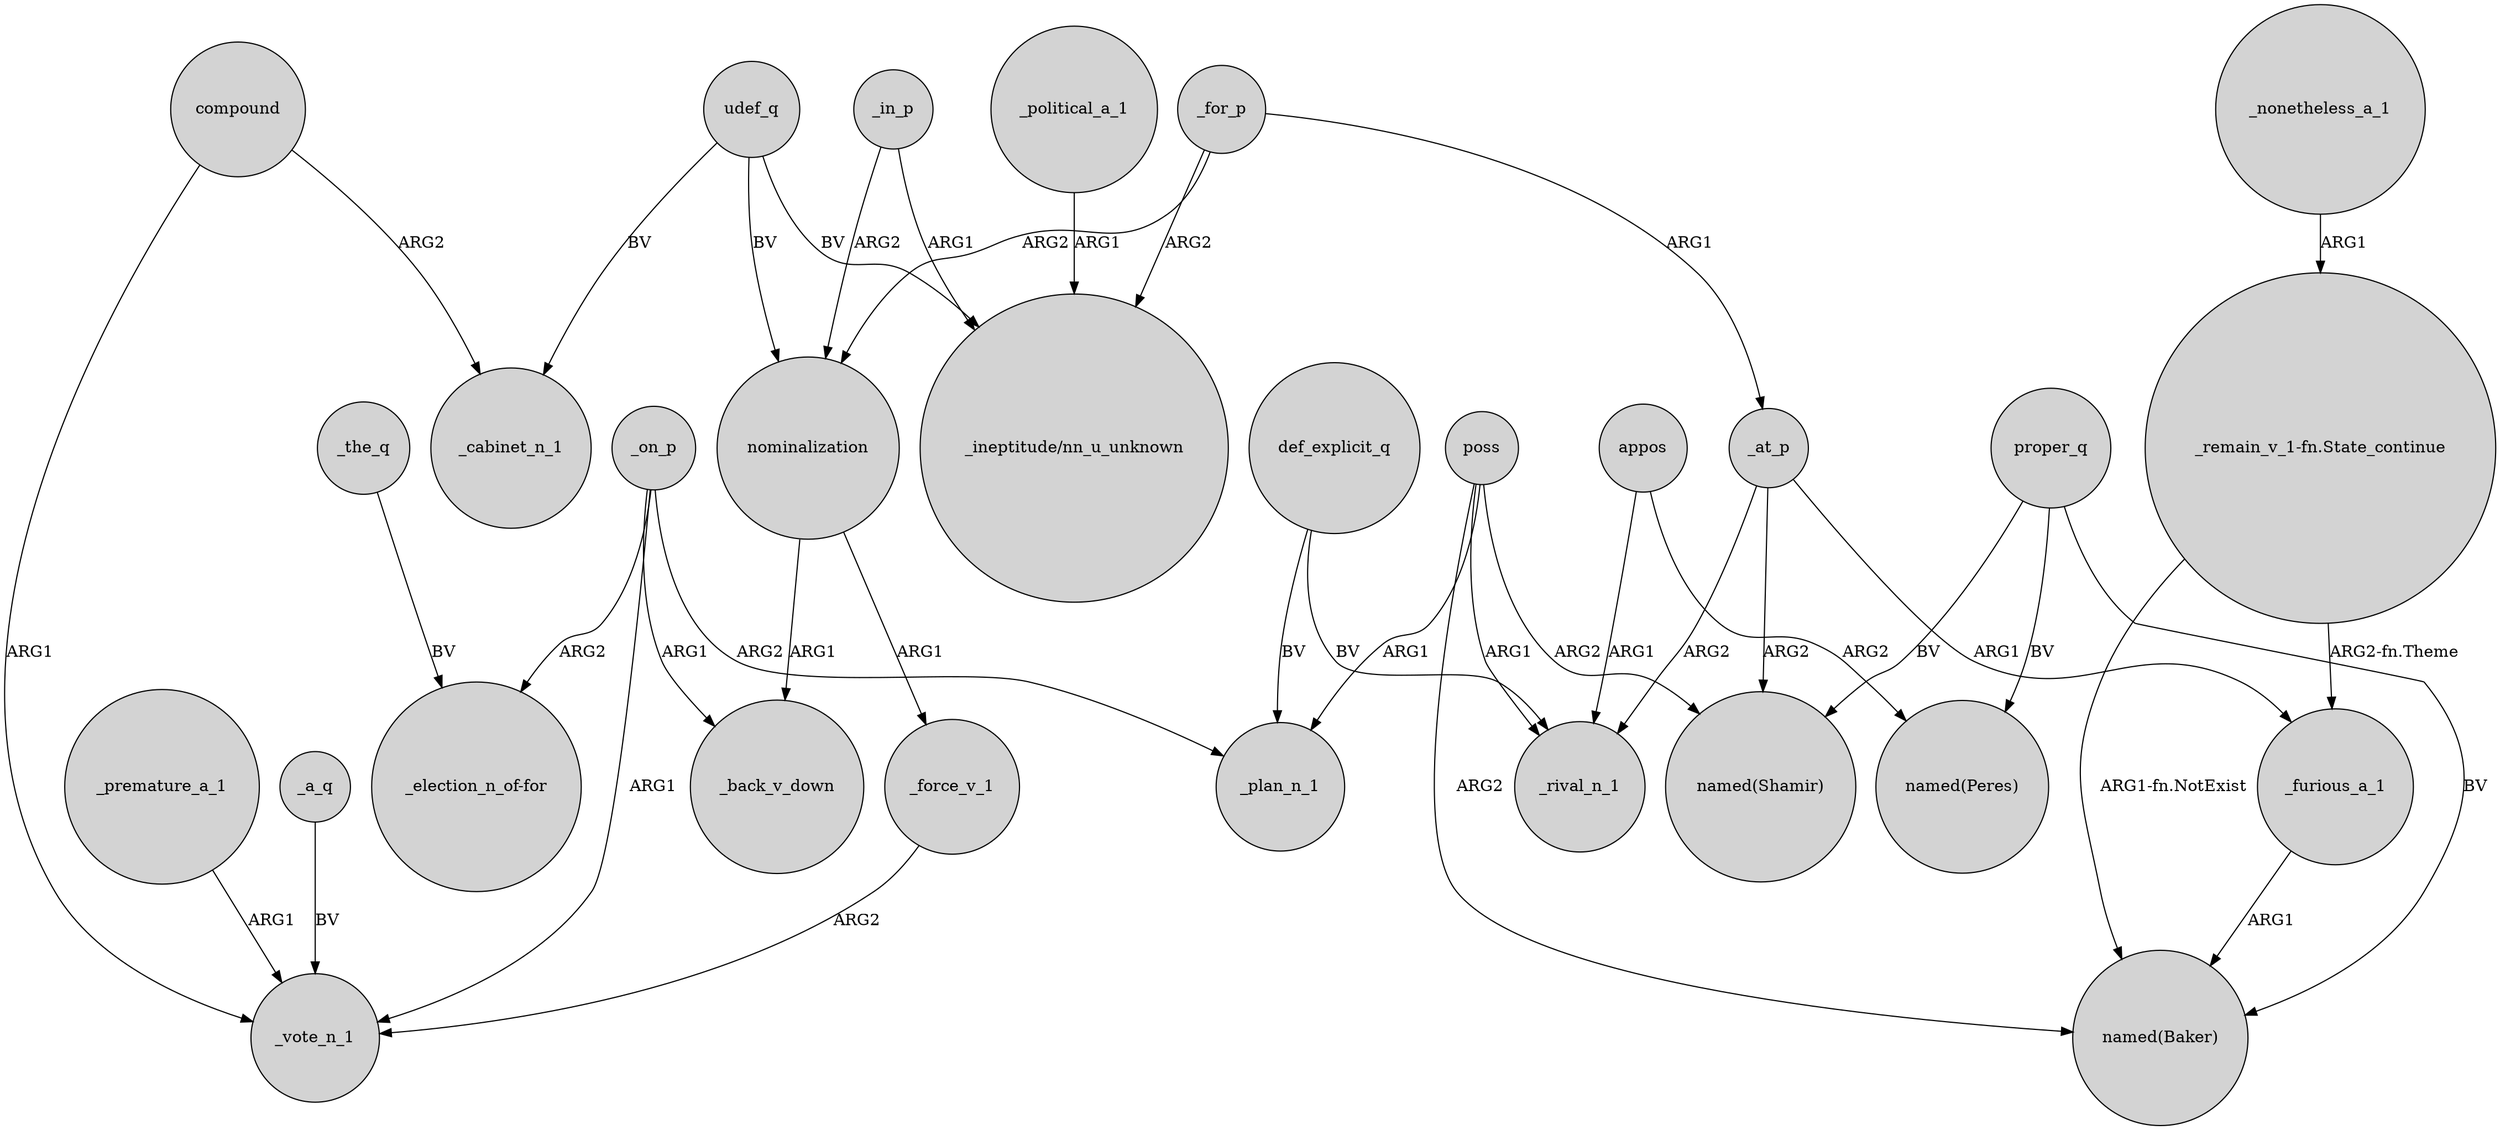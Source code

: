 digraph {
	node [shape=circle style=filled]
	poss -> _plan_n_1 [label=ARG1]
	"_remain_v_1-fn.State_continue" -> "named(Baker)" [label="ARG1-fn.NotExist"]
	_in_p -> "_ineptitude/nn_u_unknown" [label=ARG1]
	compound -> _cabinet_n_1 [label=ARG2]
	_on_p -> _vote_n_1 [label=ARG1]
	udef_q -> "_ineptitude/nn_u_unknown" [label=BV]
	_at_p -> _rival_n_1 [label=ARG2]
	def_explicit_q -> _plan_n_1 [label=BV]
	_for_p -> nominalization [label=ARG2]
	_furious_a_1 -> "named(Baker)" [label=ARG1]
	_on_p -> "_election_n_of-for" [label=ARG2]
	_premature_a_1 -> _vote_n_1 [label=ARG1]
	_the_q -> "_election_n_of-for" [label=BV]
	_nonetheless_a_1 -> "_remain_v_1-fn.State_continue" [label=ARG1]
	nominalization -> _back_v_down [label=ARG1]
	appos -> _rival_n_1 [label=ARG1]
	_force_v_1 -> _vote_n_1 [label=ARG2]
	proper_q -> "named(Peres)" [label=BV]
	_on_p -> _plan_n_1 [label=ARG2]
	proper_q -> "named(Baker)" [label=BV]
	udef_q -> _cabinet_n_1 [label=BV]
	"_remain_v_1-fn.State_continue" -> _furious_a_1 [label="ARG2-fn.Theme"]
	_at_p -> "named(Shamir)" [label=ARG2]
	_for_p -> "_ineptitude/nn_u_unknown" [label=ARG2]
	_political_a_1 -> "_ineptitude/nn_u_unknown" [label=ARG1]
	udef_q -> nominalization [label=BV]
	_for_p -> _at_p [label=ARG1]
	proper_q -> "named(Shamir)" [label=BV]
	_a_q -> _vote_n_1 [label=BV]
	def_explicit_q -> _rival_n_1 [label=BV]
	_on_p -> _back_v_down [label=ARG1]
	poss -> "named(Shamir)" [label=ARG2]
	appos -> "named(Peres)" [label=ARG2]
	poss -> _rival_n_1 [label=ARG1]
	_at_p -> _furious_a_1 [label=ARG1]
	nominalization -> _force_v_1 [label=ARG1]
	_in_p -> nominalization [label=ARG2]
	compound -> _vote_n_1 [label=ARG1]
	poss -> "named(Baker)" [label=ARG2]
}
